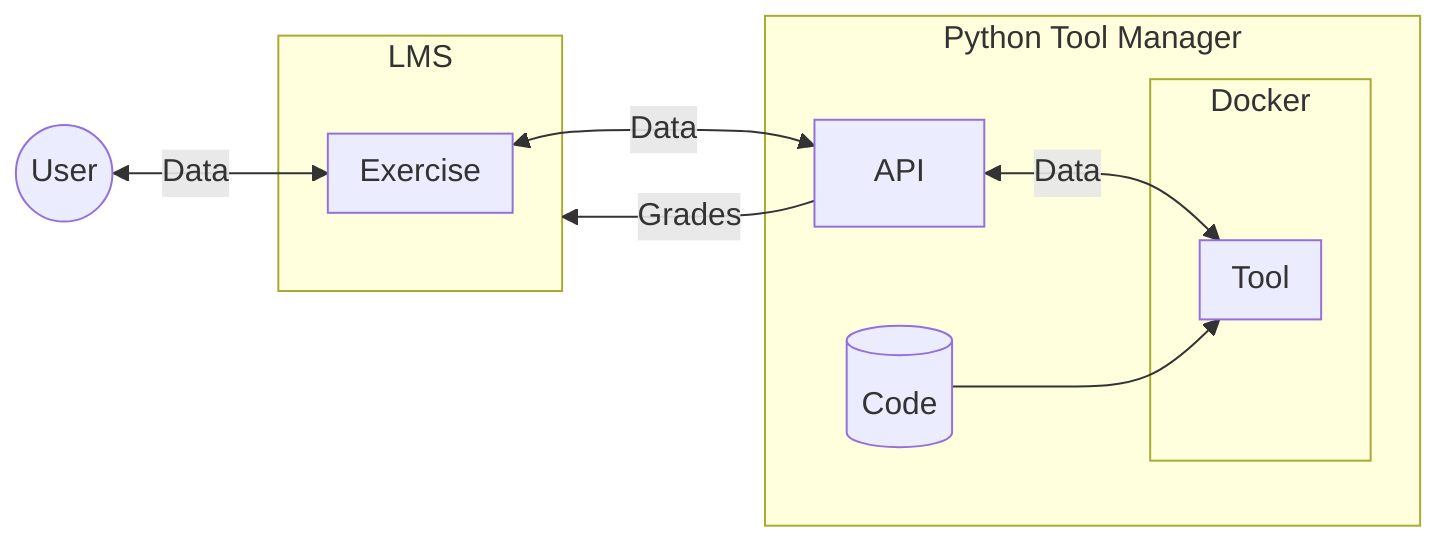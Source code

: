 flowchart LR
    user(("User"))
    subgraph pytm ["Python Tool Manager"]
        direction TB
        database[("Code")]
        api[API]
        subgraph docker ["Docker"]
            subgraph tool ["Tool"]
            end
        end
    end
    subgraph lms ["LMS"]
        direction TB
        subgraph exercise ["Exercise"]
        end
    end
    user <-- "Data" --> exercise
    exercise <-- "Data" --> api
    api <-- "Data" --> tool
    database --> tool
    api -- "Grades" --> lms